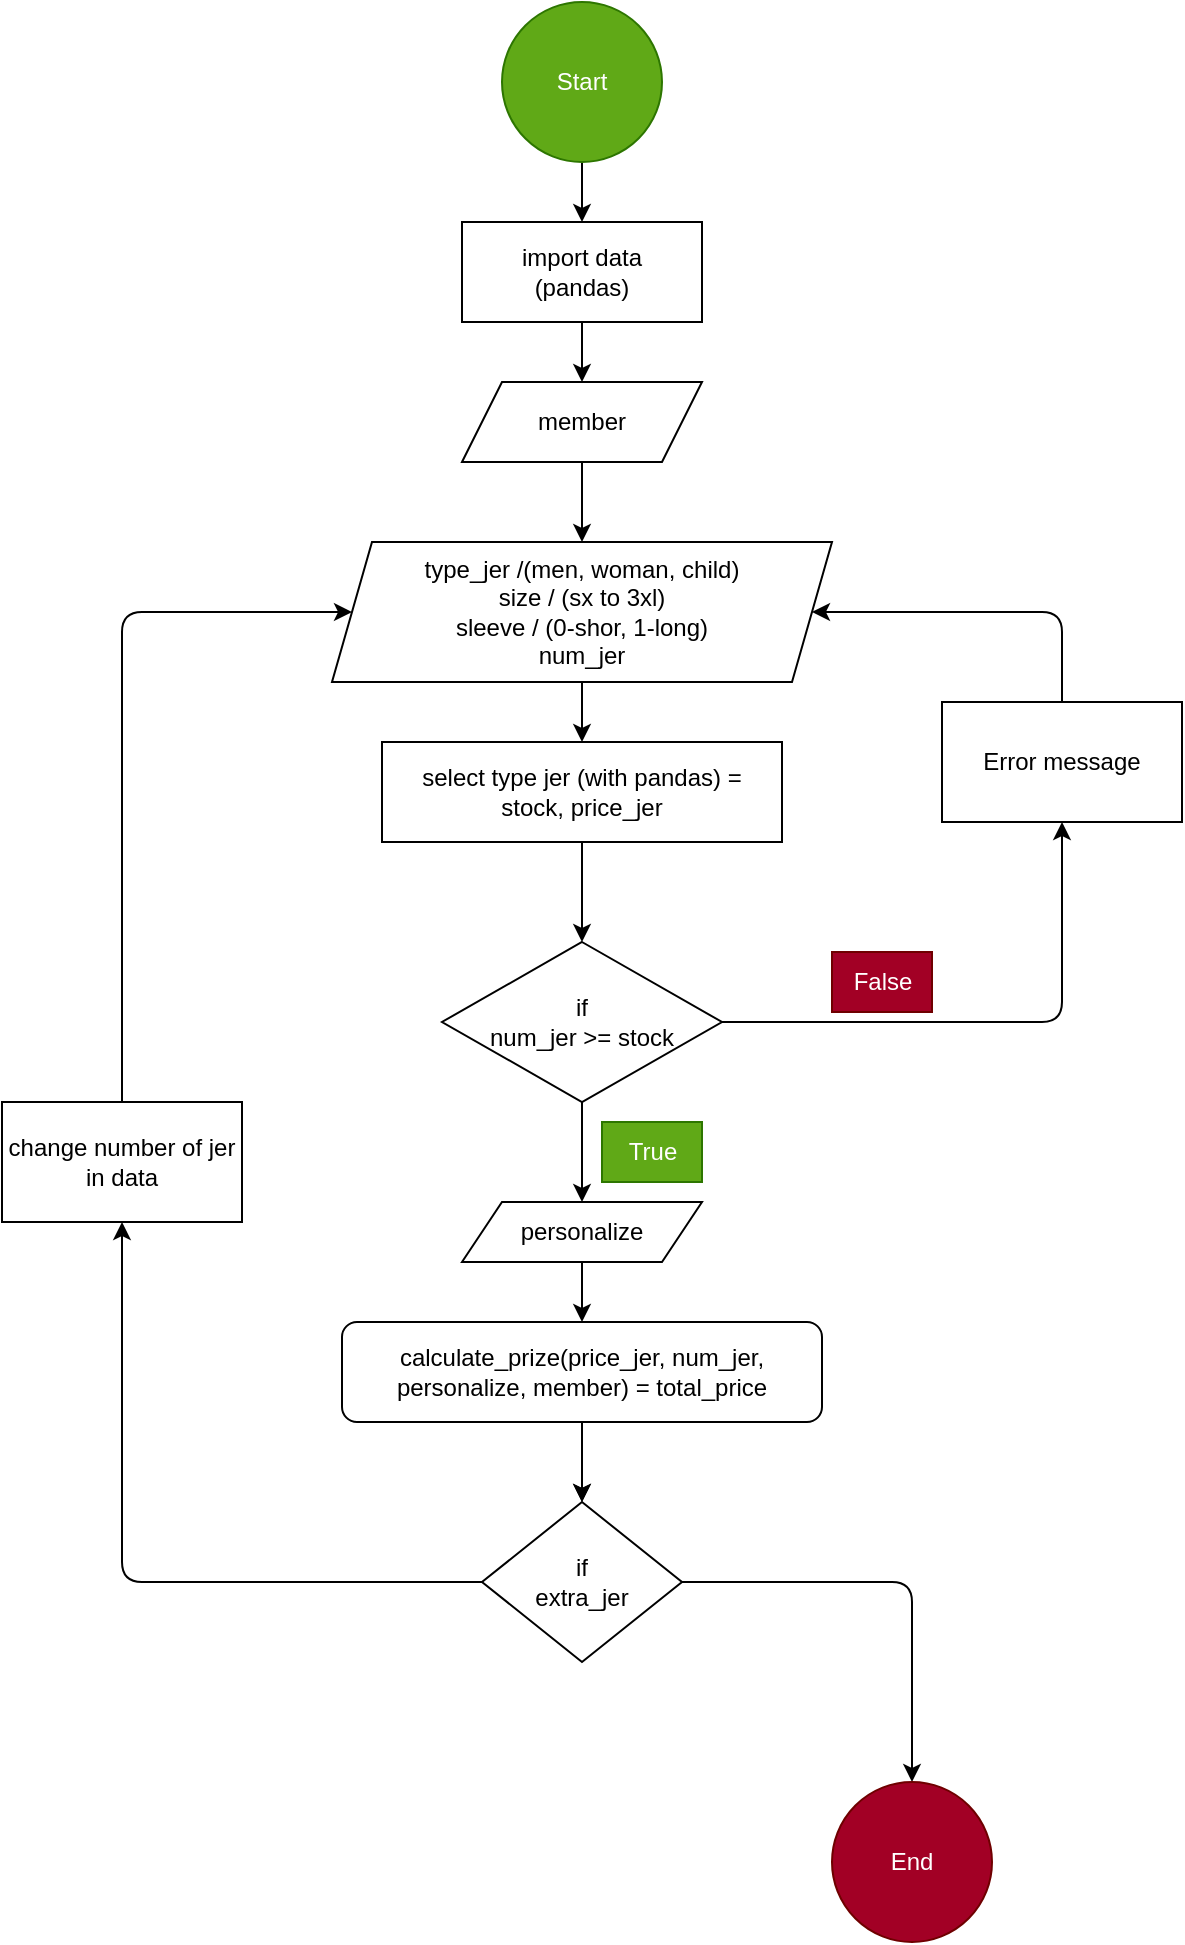 <mxfile>
    <diagram id="ED0BgNpUO8-0a1coG_xW" name="Page-1">
        <mxGraphModel dx="664" dy="689" grid="1" gridSize="10" guides="1" tooltips="1" connect="1" arrows="1" fold="1" page="1" pageScale="1" pageWidth="850" pageHeight="1100" math="0" shadow="0">
            <root>
                <mxCell id="0"/>
                <mxCell id="1" parent="0"/>
                <mxCell id="10" style="edgeStyle=none;html=1;exitX=0.5;exitY=1;exitDx=0;exitDy=0;entryX=0.5;entryY=0;entryDx=0;entryDy=0;" edge="1" parent="1" source="3" target="4">
                    <mxGeometry relative="1" as="geometry"/>
                </mxCell>
                <mxCell id="3" value="Start" style="ellipse;whiteSpace=wrap;html=1;aspect=fixed;fillColor=#60a917;fontColor=#ffffff;strokeColor=#2D7600;" vertex="1" parent="1">
                    <mxGeometry x="320" y="60" width="80" height="80" as="geometry"/>
                </mxCell>
                <mxCell id="19" style="edgeStyle=none;html=1;exitX=0.5;exitY=1;exitDx=0;exitDy=0;entryX=0.5;entryY=0;entryDx=0;entryDy=0;" edge="1" parent="1" source="4" target="18">
                    <mxGeometry relative="1" as="geometry"/>
                </mxCell>
                <mxCell id="4" value="import data&lt;br&gt;(pandas)" style="rounded=0;whiteSpace=wrap;html=1;" vertex="1" parent="1">
                    <mxGeometry x="300" y="170" width="120" height="50" as="geometry"/>
                </mxCell>
                <mxCell id="7" value="" style="edgeStyle=none;html=1;" edge="1" parent="1" source="5" target="6">
                    <mxGeometry relative="1" as="geometry"/>
                </mxCell>
                <mxCell id="5" value="type_jer /(men, woman, child)&lt;br&gt;size / (sx to 3xl)&lt;br&gt;sleeve / (0-shor, 1-long)&lt;br&gt;num_jer" style="shape=parallelogram;perimeter=parallelogramPerimeter;whiteSpace=wrap;html=1;fixedSize=1;" vertex="1" parent="1">
                    <mxGeometry x="235" y="330" width="250" height="70" as="geometry"/>
                </mxCell>
                <mxCell id="9" style="edgeStyle=none;html=1;exitX=0.5;exitY=1;exitDx=0;exitDy=0;entryX=0.5;entryY=0;entryDx=0;entryDy=0;" edge="1" parent="1" source="6" target="8">
                    <mxGeometry relative="1" as="geometry"/>
                </mxCell>
                <mxCell id="6" value="select type jer (with pandas) = &lt;br&gt;stock, price_jer" style="whiteSpace=wrap;html=1;" vertex="1" parent="1">
                    <mxGeometry x="260" y="430" width="200" height="50" as="geometry"/>
                </mxCell>
                <mxCell id="13" value="" style="edgeStyle=none;html=1;" edge="1" parent="1" source="8" target="12">
                    <mxGeometry relative="1" as="geometry">
                        <Array as="points">
                            <mxPoint x="600" y="570"/>
                        </Array>
                    </mxGeometry>
                </mxCell>
                <mxCell id="17" value="" style="edgeStyle=none;html=1;" edge="1" parent="1" source="8" target="16">
                    <mxGeometry relative="1" as="geometry"/>
                </mxCell>
                <mxCell id="8" value="if&lt;br&gt;num_jer &amp;gt;= stock" style="rhombus;whiteSpace=wrap;html=1;" vertex="1" parent="1">
                    <mxGeometry x="290" y="530" width="140" height="80" as="geometry"/>
                </mxCell>
                <mxCell id="14" style="edgeStyle=none;html=1;entryX=1;entryY=0.5;entryDx=0;entryDy=0;" edge="1" parent="1" source="12" target="5">
                    <mxGeometry relative="1" as="geometry">
                        <Array as="points">
                            <mxPoint x="600" y="365"/>
                        </Array>
                    </mxGeometry>
                </mxCell>
                <mxCell id="12" value="Error message" style="whiteSpace=wrap;html=1;" vertex="1" parent="1">
                    <mxGeometry x="540" y="410" width="120" height="60" as="geometry"/>
                </mxCell>
                <mxCell id="15" value="False" style="text;html=1;align=center;verticalAlign=middle;resizable=0;points=[];autosize=1;strokeColor=#6F0000;fillColor=#a20025;fontColor=#ffffff;" vertex="1" parent="1">
                    <mxGeometry x="485" y="535" width="50" height="30" as="geometry"/>
                </mxCell>
                <mxCell id="31" style="edgeStyle=none;html=1;exitX=0.5;exitY=1;exitDx=0;exitDy=0;entryX=0.5;entryY=0;entryDx=0;entryDy=0;" edge="1" parent="1" source="16" target="24">
                    <mxGeometry relative="1" as="geometry"/>
                </mxCell>
                <mxCell id="16" value="personalize" style="shape=parallelogram;perimeter=parallelogramPerimeter;whiteSpace=wrap;html=1;fixedSize=1;" vertex="1" parent="1">
                    <mxGeometry x="300" y="660" width="120" height="30" as="geometry"/>
                </mxCell>
                <mxCell id="20" style="edgeStyle=none;html=1;exitX=0.5;exitY=1;exitDx=0;exitDy=0;entryX=0.5;entryY=0;entryDx=0;entryDy=0;" edge="1" parent="1" source="18" target="5">
                    <mxGeometry relative="1" as="geometry"/>
                </mxCell>
                <mxCell id="18" value="member" style="shape=parallelogram;perimeter=parallelogramPerimeter;whiteSpace=wrap;html=1;fixedSize=1;" vertex="1" parent="1">
                    <mxGeometry x="300" y="250" width="120" height="40" as="geometry"/>
                </mxCell>
                <mxCell id="22" value="True" style="text;html=1;align=center;verticalAlign=middle;resizable=0;points=[];autosize=1;strokeColor=#2D7600;fillColor=#60a917;fontColor=#ffffff;" vertex="1" parent="1">
                    <mxGeometry x="370" y="620" width="50" height="30" as="geometry"/>
                </mxCell>
                <mxCell id="27" style="edgeStyle=none;html=1;exitX=0.5;exitY=1;exitDx=0;exitDy=0;entryX=0.5;entryY=0;entryDx=0;entryDy=0;" edge="1" parent="1" source="24" target="26">
                    <mxGeometry relative="1" as="geometry"/>
                </mxCell>
                <mxCell id="33" value="" style="edgeStyle=none;html=1;" edge="1" parent="1" source="24" target="26">
                    <mxGeometry relative="1" as="geometry"/>
                </mxCell>
                <mxCell id="24" value="calculate_prize(price_jer, num_jer, personalize, member) = total_price" style="rounded=1;whiteSpace=wrap;html=1;" vertex="1" parent="1">
                    <mxGeometry x="240" y="720" width="240" height="50" as="geometry"/>
                </mxCell>
                <mxCell id="28" style="edgeStyle=none;html=1;exitX=1;exitY=0.5;exitDx=0;exitDy=0;" edge="1" parent="1" source="26" target="29">
                    <mxGeometry relative="1" as="geometry">
                        <mxPoint x="490" y="850.167" as="targetPoint"/>
                        <Array as="points">
                            <mxPoint x="525" y="850"/>
                        </Array>
                    </mxGeometry>
                </mxCell>
                <mxCell id="37" style="edgeStyle=none;html=1;exitX=0;exitY=0.5;exitDx=0;exitDy=0;entryX=0.5;entryY=1;entryDx=0;entryDy=0;" edge="1" parent="1" source="26" target="34">
                    <mxGeometry relative="1" as="geometry">
                        <Array as="points">
                            <mxPoint x="130" y="850"/>
                        </Array>
                    </mxGeometry>
                </mxCell>
                <mxCell id="26" value="if&lt;br&gt;extra_jer" style="rhombus;whiteSpace=wrap;html=1;" vertex="1" parent="1">
                    <mxGeometry x="310" y="810" width="100" height="80" as="geometry"/>
                </mxCell>
                <mxCell id="29" value="End" style="ellipse;whiteSpace=wrap;html=1;aspect=fixed;fillColor=#a20025;fontColor=#ffffff;strokeColor=#6F0000;" vertex="1" parent="1">
                    <mxGeometry x="485" y="949.997" width="80" height="80" as="geometry"/>
                </mxCell>
                <mxCell id="38" style="edgeStyle=none;html=1;exitX=0.5;exitY=0;exitDx=0;exitDy=0;entryX=0;entryY=0.5;entryDx=0;entryDy=0;" edge="1" parent="1" source="34" target="5">
                    <mxGeometry relative="1" as="geometry">
                        <mxPoint x="130.167" y="360" as="targetPoint"/>
                        <Array as="points">
                            <mxPoint x="130" y="365"/>
                        </Array>
                    </mxGeometry>
                </mxCell>
                <mxCell id="34" value="change number of jer in data" style="rounded=0;whiteSpace=wrap;html=1;" vertex="1" parent="1">
                    <mxGeometry x="70" y="610" width="120" height="60" as="geometry"/>
                </mxCell>
            </root>
        </mxGraphModel>
    </diagram>
</mxfile>